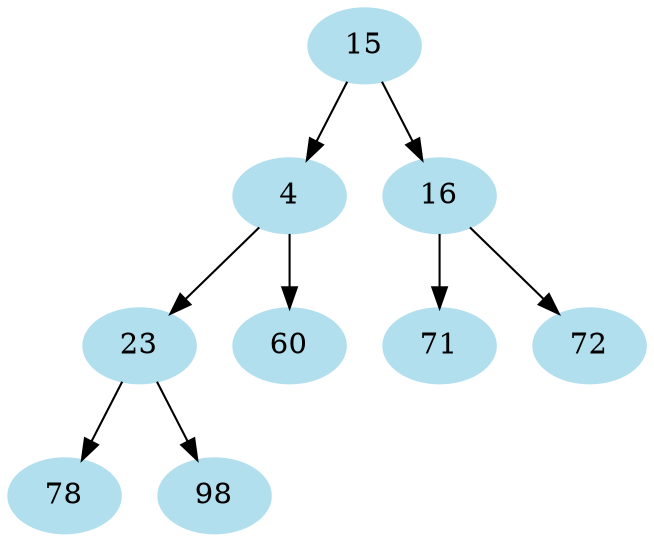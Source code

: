 digraph unix {
	node [color=lightblue2 style=filled]
	size="6.6"
			15 -> 4
			15 -> 16
			4 -> 23
			4 -> 60
			16 -> 71
			16 -> 72
			23 -> 78
			23 -> 98
}